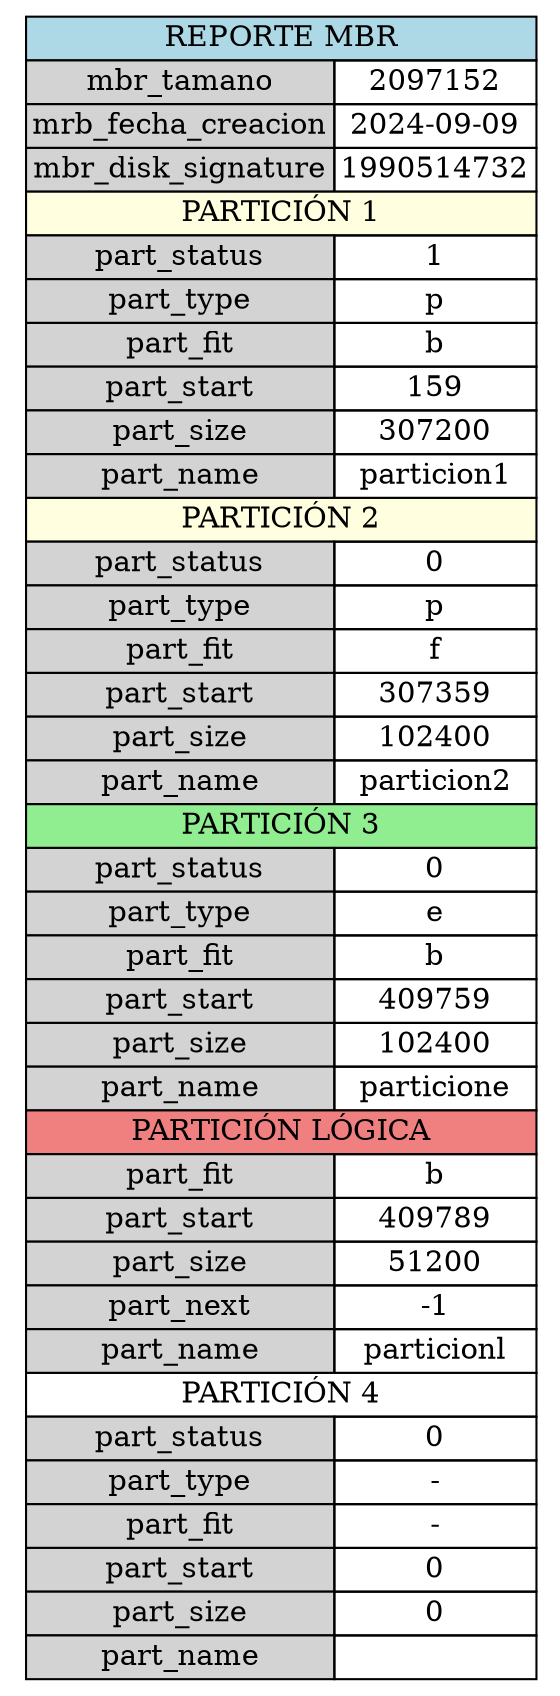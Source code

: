 digraph G {
        node [shape=plaintext]
        tabla [label=<
            <table border="0" cellborder="1" cellspacing="0">
                <tr><td colspan="2" bgcolor="lightblue"> REPORTE MBR </td></tr>
                <tr><td bgcolor="lightgrey">mbr_tamano</td><td>2097152</td></tr>
                <tr><td bgcolor="lightgrey">mrb_fecha_creacion</td><td>2024-09-09</td></tr>
                <tr><td bgcolor="lightgrey">mbr_disk_signature</td><td>1990514732</td></tr>
            
                <tr><td colspan="2" bgcolor="lightyellow"> PARTICIÓN 1 </td></tr>
                <tr><td bgcolor="lightgrey">part_status</td><td>1</td></tr>
                <tr><td bgcolor="lightgrey">part_type</td><td>p</td></tr>
                <tr><td bgcolor="lightgrey">part_fit</td><td>b</td></tr>
                <tr><td bgcolor="lightgrey">part_start</td><td>159</td></tr>
                <tr><td bgcolor="lightgrey">part_size</td><td>307200</td></tr>
                <tr><td bgcolor="lightgrey">part_name</td><td>particion1</td></tr>
            
                <tr><td colspan="2" bgcolor="lightyellow"> PARTICIÓN 2 </td></tr>
                <tr><td bgcolor="lightgrey">part_status</td><td>0</td></tr>
                <tr><td bgcolor="lightgrey">part_type</td><td>p</td></tr>
                <tr><td bgcolor="lightgrey">part_fit</td><td>f</td></tr>
                <tr><td bgcolor="lightgrey">part_start</td><td>307359</td></tr>
                <tr><td bgcolor="lightgrey">part_size</td><td>102400</td></tr>
                <tr><td bgcolor="lightgrey">part_name</td><td>particion2</td></tr>
            
                <tr><td colspan="2" bgcolor="lightgreen"> PARTICIÓN 3 </td></tr>
                <tr><td bgcolor="lightgrey">part_status</td><td>0</td></tr>
                <tr><td bgcolor="lightgrey">part_type</td><td>e</td></tr>
                <tr><td bgcolor="lightgrey">part_fit</td><td>b</td></tr>
                <tr><td bgcolor="lightgrey">part_start</td><td>409759</td></tr>
                <tr><td bgcolor="lightgrey">part_size</td><td>102400</td></tr>
                <tr><td bgcolor="lightgrey">part_name</td><td>particione</td></tr>
            
                <tr><td colspan="2" bgcolor="lightcoral"> PARTICIÓN LÓGICA </td></tr>
                <tr><td bgcolor="lightgrey">part_fit</td><td>b</td></tr>
                <tr><td bgcolor="lightgrey">part_start</td><td>409789</td></tr>
                <tr><td bgcolor="lightgrey">part_size</td><td>51200</td></tr>
                <tr><td bgcolor="lightgrey">part_next</td><td>-1</td></tr>
                <tr><td bgcolor="lightgrey">part_name</td><td>particionl</td></tr>
            
                <tr><td colspan="2" bgcolor="white"> PARTICIÓN 4 </td></tr>
                <tr><td bgcolor="lightgrey">part_status</td><td>0</td></tr>
                <tr><td bgcolor="lightgrey">part_type</td><td>-</td></tr>
                <tr><td bgcolor="lightgrey">part_fit</td><td>-</td></tr>
                <tr><td bgcolor="lightgrey">part_start</td><td>0</td></tr>
                <tr><td bgcolor="lightgrey">part_size</td><td>0</td></tr>
                <tr><td bgcolor="lightgrey">part_name</td><td></td></tr>
            </table>>] }